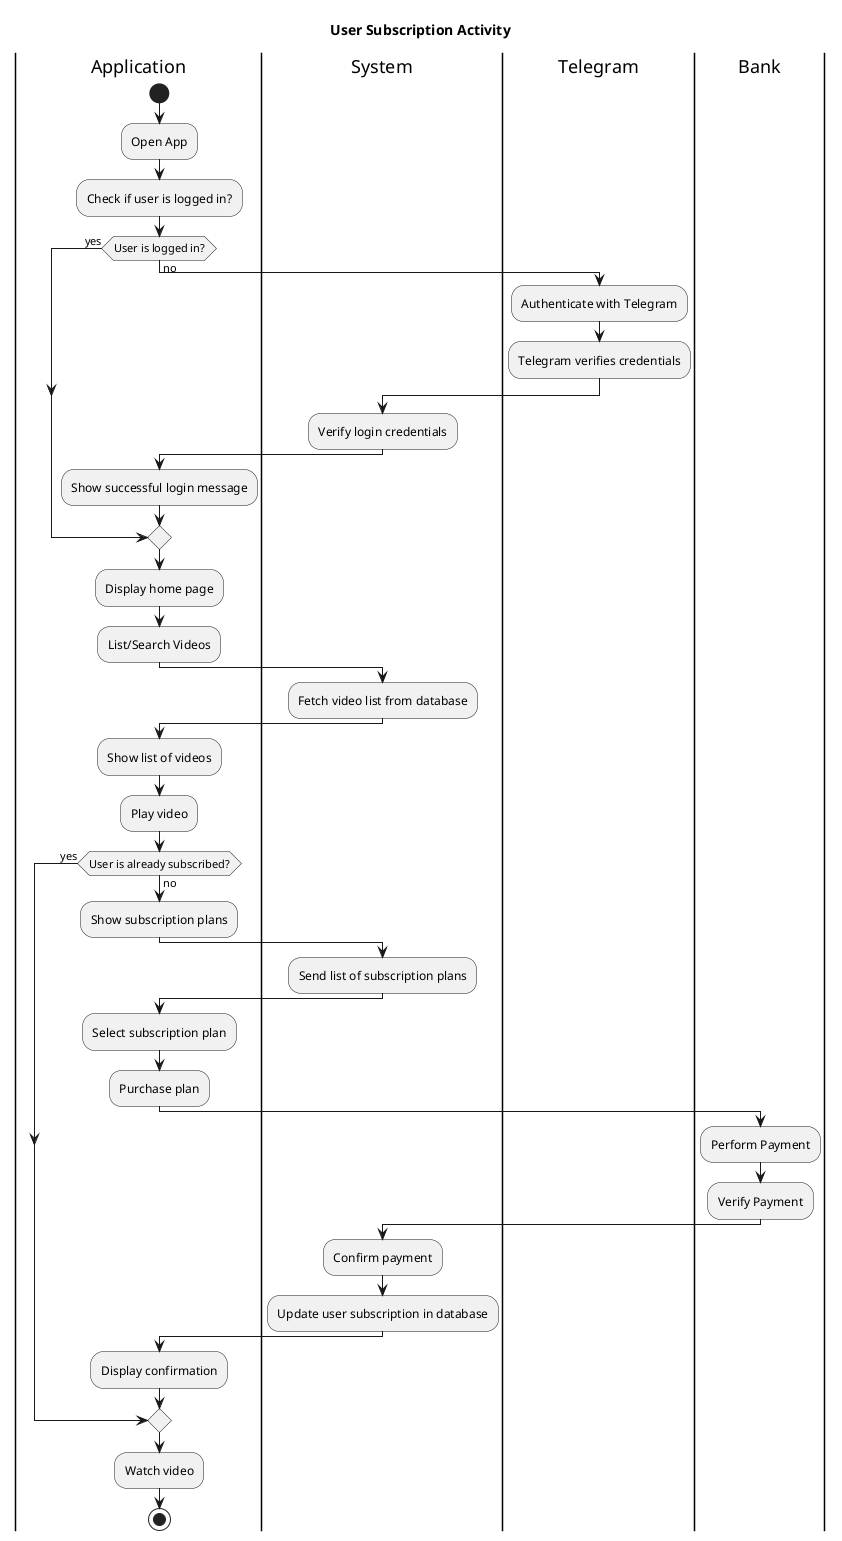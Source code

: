 @startuml
title User Subscription Activity

|Application|
|System|
|Telegram|
|Bank|

|Application|
start
:Open App;

|Application|
:Check if user is logged in?;

if (User is logged in?) then (yes)
else (no)
  |Telegram|
  :Authenticate with Telegram;
  :Telegram verifies credentials;

  |System|
  :Verify login credentials;

  |Application|
  :Show successful login message;
end if

|Application|
:Display home page;
:List/Search Videos;

|System|
:Fetch video list from database;

|Application|
:Show list of videos;
:Play video;

if (User is already subscribed?) then (yes)
else (no)
  :Show subscription plans;

  |System|
  :Send list of subscription plans;

  |Application|
  :Select subscription plan;
  :Purchase plan;

  |Bank|
  :Perform Payment;
  :Verify Payment;

  |System|
  :Confirm payment;
  :Update user subscription in database;

  |Application|
  :Display confirmation;
end if

|Application|
:Watch video;
stop

@enduml
